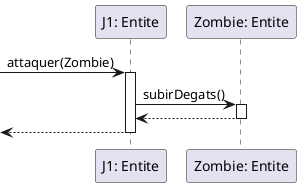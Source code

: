 @startuml
participant "J1: Entite" as j
participant "Zombie: Entite" as m
-> j : attaquer(Zombie)
activate j
j -> m : subirDegats()
activate m
m --> j
deactivate m
<-- j
deactivate j
@enduml